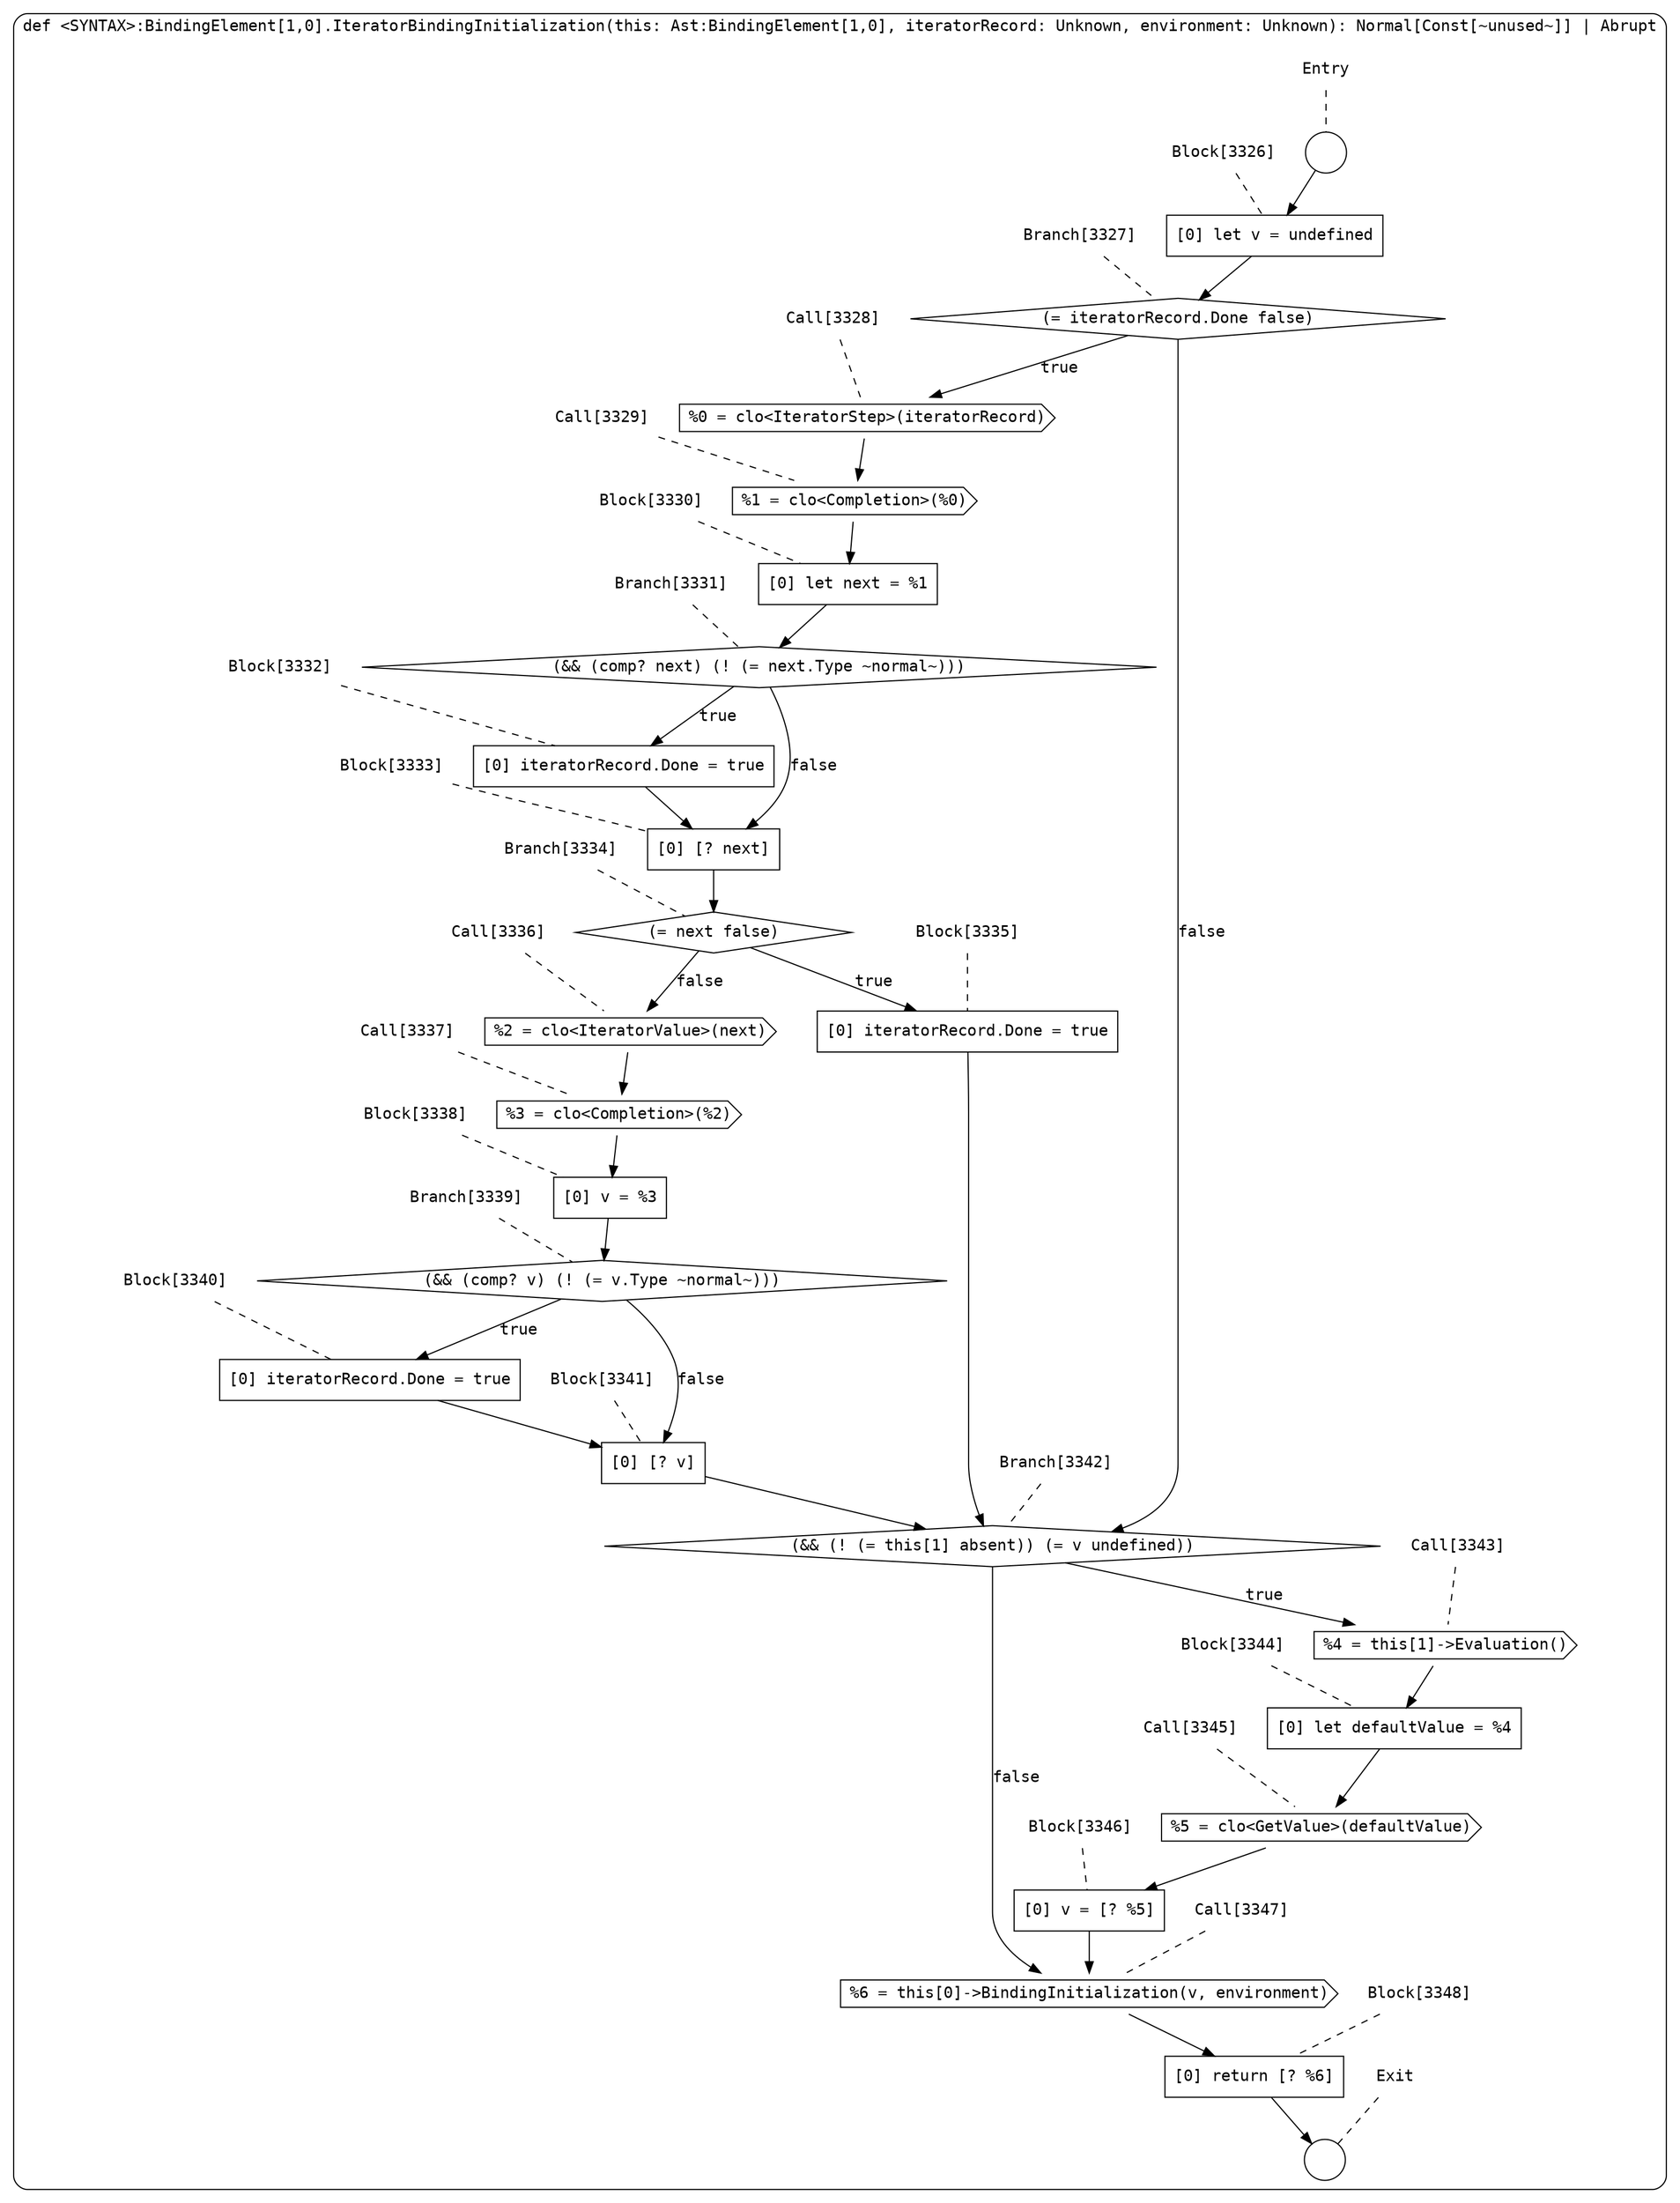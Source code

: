 digraph {
  graph [fontname = "Consolas"]
  node [fontname = "Consolas"]
  edge [fontname = "Consolas"]
  subgraph cluster867 {
    label = "def <SYNTAX>:BindingElement[1,0].IteratorBindingInitialization(this: Ast:BindingElement[1,0], iteratorRecord: Unknown, environment: Unknown): Normal[Const[~unused~]] | Abrupt"
    style = rounded
    cluster867_entry_name [shape=none, label=<<font color="black">Entry</font>>]
    cluster867_entry_name -> cluster867_entry [arrowhead=none, color="black", style=dashed]
    cluster867_entry [shape=circle label=" " color="black" fillcolor="white" style=filled]
    cluster867_entry -> node3326 [color="black"]
    cluster867_exit_name [shape=none, label=<<font color="black">Exit</font>>]
    cluster867_exit_name -> cluster867_exit [arrowhead=none, color="black", style=dashed]
    cluster867_exit [shape=circle label=" " color="black" fillcolor="white" style=filled]
    node3326_name [shape=none, label=<<font color="black">Block[3326]</font>>]
    node3326_name -> node3326 [arrowhead=none, color="black", style=dashed]
    node3326 [shape=box, label=<<font color="black">[0] let v = undefined<BR ALIGN="LEFT"/></font>> color="black" fillcolor="white", style=filled]
    node3326 -> node3327 [color="black"]
    node3327_name [shape=none, label=<<font color="black">Branch[3327]</font>>]
    node3327_name -> node3327 [arrowhead=none, color="black", style=dashed]
    node3327 [shape=diamond, label=<<font color="black">(= iteratorRecord.Done false)</font>> color="black" fillcolor="white", style=filled]
    node3327 -> node3328 [label=<<font color="black">true</font>> color="black"]
    node3327 -> node3342 [label=<<font color="black">false</font>> color="black"]
    node3328_name [shape=none, label=<<font color="black">Call[3328]</font>>]
    node3328_name -> node3328 [arrowhead=none, color="black", style=dashed]
    node3328 [shape=cds, label=<<font color="black">%0 = clo&lt;IteratorStep&gt;(iteratorRecord)</font>> color="black" fillcolor="white", style=filled]
    node3328 -> node3329 [color="black"]
    node3342_name [shape=none, label=<<font color="black">Branch[3342]</font>>]
    node3342_name -> node3342 [arrowhead=none, color="black", style=dashed]
    node3342 [shape=diamond, label=<<font color="black">(&amp;&amp; (! (= this[1] absent)) (= v undefined))</font>> color="black" fillcolor="white", style=filled]
    node3342 -> node3343 [label=<<font color="black">true</font>> color="black"]
    node3342 -> node3347 [label=<<font color="black">false</font>> color="black"]
    node3329_name [shape=none, label=<<font color="black">Call[3329]</font>>]
    node3329_name -> node3329 [arrowhead=none, color="black", style=dashed]
    node3329 [shape=cds, label=<<font color="black">%1 = clo&lt;Completion&gt;(%0)</font>> color="black" fillcolor="white", style=filled]
    node3329 -> node3330 [color="black"]
    node3343_name [shape=none, label=<<font color="black">Call[3343]</font>>]
    node3343_name -> node3343 [arrowhead=none, color="black", style=dashed]
    node3343 [shape=cds, label=<<font color="black">%4 = this[1]-&gt;Evaluation()</font>> color="black" fillcolor="white", style=filled]
    node3343 -> node3344 [color="black"]
    node3347_name [shape=none, label=<<font color="black">Call[3347]</font>>]
    node3347_name -> node3347 [arrowhead=none, color="black", style=dashed]
    node3347 [shape=cds, label=<<font color="black">%6 = this[0]-&gt;BindingInitialization(v, environment)</font>> color="black" fillcolor="white", style=filled]
    node3347 -> node3348 [color="black"]
    node3330_name [shape=none, label=<<font color="black">Block[3330]</font>>]
    node3330_name -> node3330 [arrowhead=none, color="black", style=dashed]
    node3330 [shape=box, label=<<font color="black">[0] let next = %1<BR ALIGN="LEFT"/></font>> color="black" fillcolor="white", style=filled]
    node3330 -> node3331 [color="black"]
    node3344_name [shape=none, label=<<font color="black">Block[3344]</font>>]
    node3344_name -> node3344 [arrowhead=none, color="black", style=dashed]
    node3344 [shape=box, label=<<font color="black">[0] let defaultValue = %4<BR ALIGN="LEFT"/></font>> color="black" fillcolor="white", style=filled]
    node3344 -> node3345 [color="black"]
    node3348_name [shape=none, label=<<font color="black">Block[3348]</font>>]
    node3348_name -> node3348 [arrowhead=none, color="black", style=dashed]
    node3348 [shape=box, label=<<font color="black">[0] return [? %6]<BR ALIGN="LEFT"/></font>> color="black" fillcolor="white", style=filled]
    node3348 -> cluster867_exit [color="black"]
    node3331_name [shape=none, label=<<font color="black">Branch[3331]</font>>]
    node3331_name -> node3331 [arrowhead=none, color="black", style=dashed]
    node3331 [shape=diamond, label=<<font color="black">(&amp;&amp; (comp? next) (! (= next.Type ~normal~)))</font>> color="black" fillcolor="white", style=filled]
    node3331 -> node3332 [label=<<font color="black">true</font>> color="black"]
    node3331 -> node3333 [label=<<font color="black">false</font>> color="black"]
    node3345_name [shape=none, label=<<font color="black">Call[3345]</font>>]
    node3345_name -> node3345 [arrowhead=none, color="black", style=dashed]
    node3345 [shape=cds, label=<<font color="black">%5 = clo&lt;GetValue&gt;(defaultValue)</font>> color="black" fillcolor="white", style=filled]
    node3345 -> node3346 [color="black"]
    node3332_name [shape=none, label=<<font color="black">Block[3332]</font>>]
    node3332_name -> node3332 [arrowhead=none, color="black", style=dashed]
    node3332 [shape=box, label=<<font color="black">[0] iteratorRecord.Done = true<BR ALIGN="LEFT"/></font>> color="black" fillcolor="white", style=filled]
    node3332 -> node3333 [color="black"]
    node3333_name [shape=none, label=<<font color="black">Block[3333]</font>>]
    node3333_name -> node3333 [arrowhead=none, color="black", style=dashed]
    node3333 [shape=box, label=<<font color="black">[0] [? next]<BR ALIGN="LEFT"/></font>> color="black" fillcolor="white", style=filled]
    node3333 -> node3334 [color="black"]
    node3346_name [shape=none, label=<<font color="black">Block[3346]</font>>]
    node3346_name -> node3346 [arrowhead=none, color="black", style=dashed]
    node3346 [shape=box, label=<<font color="black">[0] v = [? %5]<BR ALIGN="LEFT"/></font>> color="black" fillcolor="white", style=filled]
    node3346 -> node3347 [color="black"]
    node3334_name [shape=none, label=<<font color="black">Branch[3334]</font>>]
    node3334_name -> node3334 [arrowhead=none, color="black", style=dashed]
    node3334 [shape=diamond, label=<<font color="black">(= next false)</font>> color="black" fillcolor="white", style=filled]
    node3334 -> node3335 [label=<<font color="black">true</font>> color="black"]
    node3334 -> node3336 [label=<<font color="black">false</font>> color="black"]
    node3335_name [shape=none, label=<<font color="black">Block[3335]</font>>]
    node3335_name -> node3335 [arrowhead=none, color="black", style=dashed]
    node3335 [shape=box, label=<<font color="black">[0] iteratorRecord.Done = true<BR ALIGN="LEFT"/></font>> color="black" fillcolor="white", style=filled]
    node3335 -> node3342 [color="black"]
    node3336_name [shape=none, label=<<font color="black">Call[3336]</font>>]
    node3336_name -> node3336 [arrowhead=none, color="black", style=dashed]
    node3336 [shape=cds, label=<<font color="black">%2 = clo&lt;IteratorValue&gt;(next)</font>> color="black" fillcolor="white", style=filled]
    node3336 -> node3337 [color="black"]
    node3337_name [shape=none, label=<<font color="black">Call[3337]</font>>]
    node3337_name -> node3337 [arrowhead=none, color="black", style=dashed]
    node3337 [shape=cds, label=<<font color="black">%3 = clo&lt;Completion&gt;(%2)</font>> color="black" fillcolor="white", style=filled]
    node3337 -> node3338 [color="black"]
    node3338_name [shape=none, label=<<font color="black">Block[3338]</font>>]
    node3338_name -> node3338 [arrowhead=none, color="black", style=dashed]
    node3338 [shape=box, label=<<font color="black">[0] v = %3<BR ALIGN="LEFT"/></font>> color="black" fillcolor="white", style=filled]
    node3338 -> node3339 [color="black"]
    node3339_name [shape=none, label=<<font color="black">Branch[3339]</font>>]
    node3339_name -> node3339 [arrowhead=none, color="black", style=dashed]
    node3339 [shape=diamond, label=<<font color="black">(&amp;&amp; (comp? v) (! (= v.Type ~normal~)))</font>> color="black" fillcolor="white", style=filled]
    node3339 -> node3340 [label=<<font color="black">true</font>> color="black"]
    node3339 -> node3341 [label=<<font color="black">false</font>> color="black"]
    node3340_name [shape=none, label=<<font color="black">Block[3340]</font>>]
    node3340_name -> node3340 [arrowhead=none, color="black", style=dashed]
    node3340 [shape=box, label=<<font color="black">[0] iteratorRecord.Done = true<BR ALIGN="LEFT"/></font>> color="black" fillcolor="white", style=filled]
    node3340 -> node3341 [color="black"]
    node3341_name [shape=none, label=<<font color="black">Block[3341]</font>>]
    node3341_name -> node3341 [arrowhead=none, color="black", style=dashed]
    node3341 [shape=box, label=<<font color="black">[0] [? v]<BR ALIGN="LEFT"/></font>> color="black" fillcolor="white", style=filled]
    node3341 -> node3342 [color="black"]
  }
}